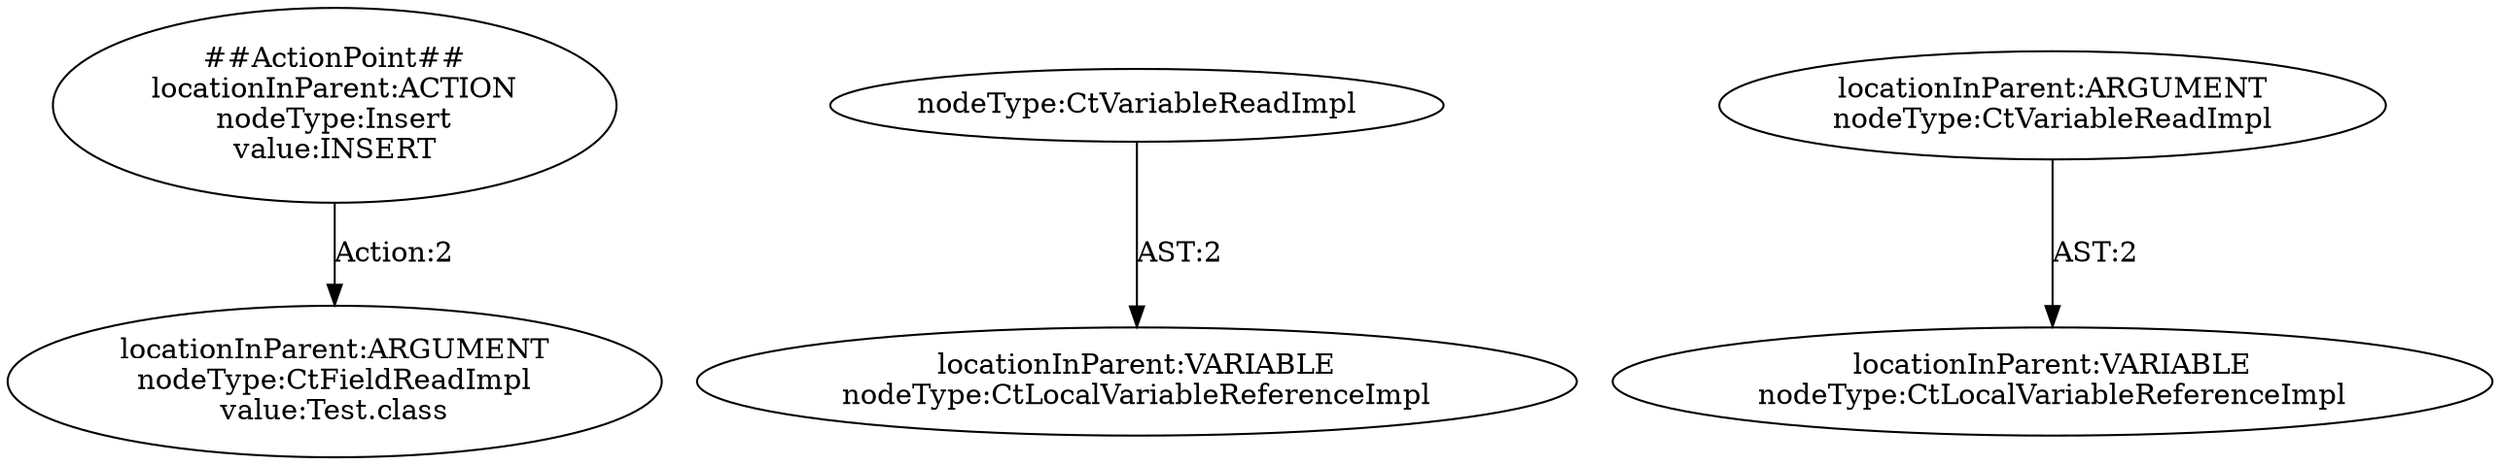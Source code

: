 digraph "Pattern" {
0 [label="##ActionPoint##
locationInParent:ACTION
nodeType:Insert
value:INSERT" shape=ellipse]
1 [label="locationInParent:ARGUMENT
nodeType:CtFieldReadImpl
value:Test.class" shape=ellipse]
2 [label="nodeType:CtVariableReadImpl" shape=ellipse]
3 [label="locationInParent:VARIABLE
nodeType:CtLocalVariableReferenceImpl" shape=ellipse]
4 [label="locationInParent:ARGUMENT
nodeType:CtVariableReadImpl" shape=ellipse]
5 [label="locationInParent:VARIABLE
nodeType:CtLocalVariableReferenceImpl" shape=ellipse]
0 -> 1 [label="Action:2"];
2 -> 3 [label="AST:2"];
4 -> 5 [label="AST:2"];
}